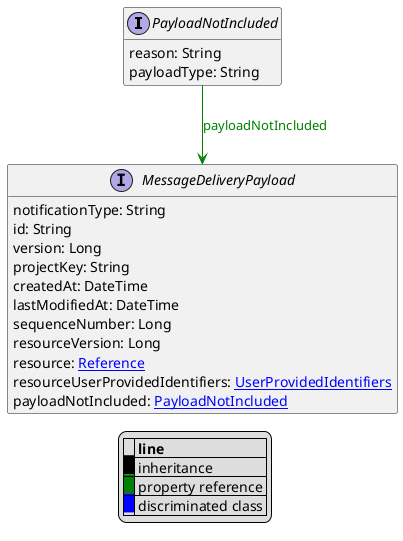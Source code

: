 @startuml

hide empty fields
hide empty methods
legend
|= |= line |
|<back:black>   </back>| inheritance |
|<back:green>   </back>| property reference |
|<back:blue>   </back>| discriminated class |
endlegend
interface PayloadNotIncluded [[PayloadNotIncluded.svg]]  {
    reason: String
    payloadType: String
}



interface MessageDeliveryPayload [[MessageDeliveryPayload.svg]]  {
    notificationType: String
    id: String
    version: Long
    projectKey: String
    createdAt: DateTime
    lastModifiedAt: DateTime
    sequenceNumber: Long
    resourceVersion: Long
    resource: [[Reference.svg Reference]]
    resourceUserProvidedIdentifiers: [[UserProvidedIdentifiers.svg UserProvidedIdentifiers]]
    payloadNotIncluded: [[PayloadNotIncluded.svg PayloadNotIncluded]]
}

PayloadNotIncluded --> MessageDeliveryPayload #green;text:green : "payloadNotIncluded"
@enduml
